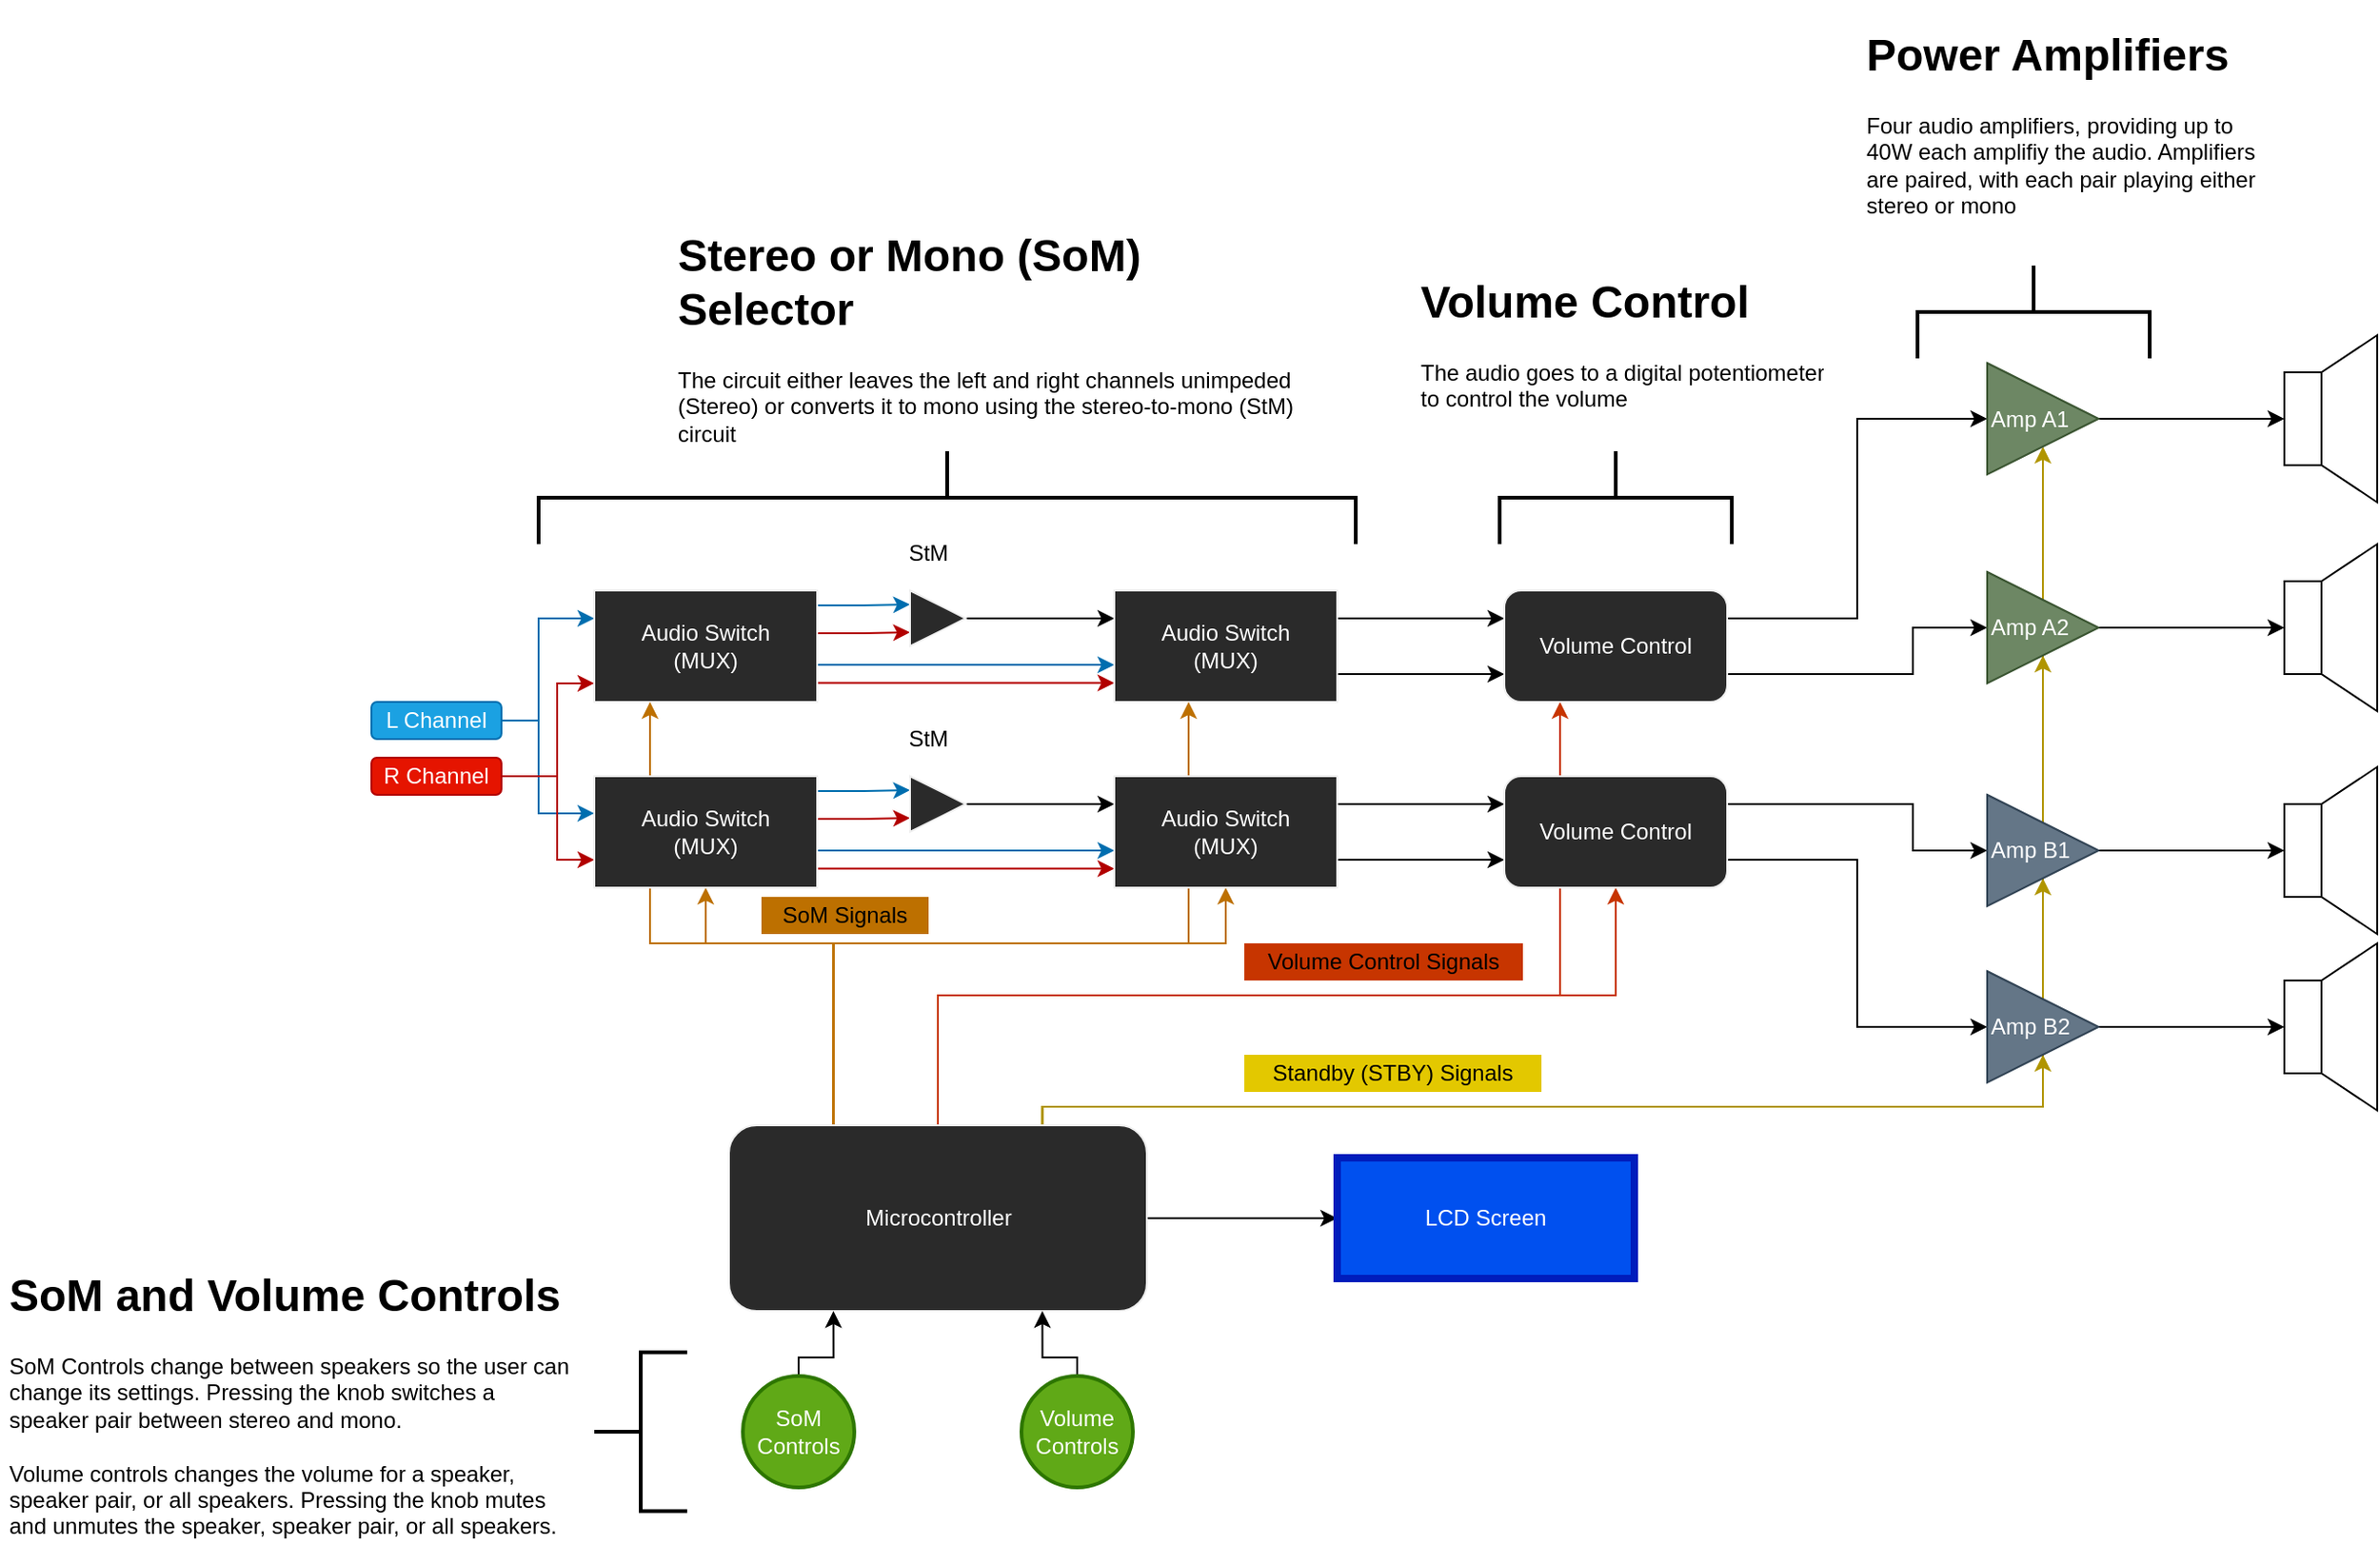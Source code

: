 <mxfile version="14.6.13" type="device"><diagram id="VI6DD9p-tJ2LLqrLLaQO" name="Audio Amplifier"><mxGraphModel dx="2031" dy="1174" grid="1" gridSize="10" guides="1" tooltips="1" connect="1" arrows="1" fold="1" page="1" pageScale="1" pageWidth="1400" pageHeight="850" math="0" shadow="0"><root><mxCell id="0"/><mxCell id="1" parent="0"/><mxCell id="dY2fCYmzdXgz4yV1e9qg-12" style="edgeStyle=orthogonalEdgeStyle;rounded=0;orthogonalLoop=1;jettySize=auto;html=1;exitX=0.75;exitY=0;exitDx=0;exitDy=0;entryX=0.5;entryY=1;entryDx=0;entryDy=0;fillColor=#e3c800;strokeColor=#B09500;" edge="1" parent="1" source="_qhC4NTUBUiG4PAc8ynP-38" target="_qhC4NTUBUiG4PAc8ynP-77"><mxGeometry relative="1" as="geometry"><Array as="points"><mxPoint x="581" y="601"/><mxPoint x="1120" y="601"/></Array></mxGeometry></mxCell><mxCell id="dY2fCYmzdXgz4yV1e9qg-13" style="edgeStyle=orthogonalEdgeStyle;rounded=0;orthogonalLoop=1;jettySize=auto;html=1;exitX=0.75;exitY=0;exitDx=0;exitDy=0;fillColor=#e3c800;strokeColor=#B09500;" edge="1" parent="1" source="_qhC4NTUBUiG4PAc8ynP-38" target="_qhC4NTUBUiG4PAc8ynP-76"><mxGeometry relative="1" as="geometry"><Array as="points"><mxPoint x="581" y="601"/><mxPoint x="1120" y="601"/></Array></mxGeometry></mxCell><mxCell id="dY2fCYmzdXgz4yV1e9qg-14" style="edgeStyle=orthogonalEdgeStyle;rounded=0;orthogonalLoop=1;jettySize=auto;html=1;exitX=0.75;exitY=0;exitDx=0;exitDy=0;fillColor=#e3c800;strokeColor=#B09500;" edge="1" parent="1" source="_qhC4NTUBUiG4PAc8ynP-38" target="_qhC4NTUBUiG4PAc8ynP-75"><mxGeometry relative="1" as="geometry"><Array as="points"><mxPoint x="581" y="601"/><mxPoint x="1120" y="601"/></Array></mxGeometry></mxCell><mxCell id="_qhC4NTUBUiG4PAc8ynP-6" style="edgeStyle=orthogonalEdgeStyle;rounded=0;orthogonalLoop=1;jettySize=auto;html=1;exitX=1;exitY=0.5;exitDx=0;exitDy=0;fillColor=#1ba1e2;strokeColor=#006EAF;entryX=0;entryY=0.25;entryDx=0;entryDy=0;" parent="1" source="_qhC4NTUBUiG4PAc8ynP-1" target="_qhC4NTUBUiG4PAc8ynP-4" edge="1"><mxGeometry relative="1" as="geometry"><mxPoint x="337" y="338" as="targetPoint"/><Array as="points"><mxPoint x="310" y="393"/><mxPoint x="310" y="338"/></Array></mxGeometry></mxCell><mxCell id="_qhC4NTUBUiG4PAc8ynP-7" style="edgeStyle=orthogonalEdgeStyle;rounded=0;orthogonalLoop=1;jettySize=auto;html=1;entryX=0;entryY=0.333;entryDx=0;entryDy=0;fillColor=#1ba1e2;strokeColor=#006EAF;entryPerimeter=0;" parent="1" source="_qhC4NTUBUiG4PAc8ynP-1" edge="1"><mxGeometry relative="1" as="geometry"><mxPoint x="340" y="442.98" as="targetPoint"/><Array as="points"><mxPoint x="310" y="393"/><mxPoint x="310" y="443"/></Array></mxGeometry></mxCell><mxCell id="_qhC4NTUBUiG4PAc8ynP-1" value="L Channel" style="text;html=1;align=center;verticalAlign=middle;whiteSpace=wrap;rounded=1;fillColor=#1ba1e2;strokeColor=#006EAF;fontColor=#ffffff;" parent="1" vertex="1"><mxGeometry x="220" y="383" width="70" height="20" as="geometry"/></mxCell><mxCell id="_qhC4NTUBUiG4PAc8ynP-8" style="edgeStyle=orthogonalEdgeStyle;rounded=0;orthogonalLoop=1;jettySize=auto;html=1;exitX=1;exitY=0.5;exitDx=0;exitDy=0;entryX=0;entryY=0.833;entryDx=0;entryDy=0;entryPerimeter=0;fillColor=#e51400;strokeColor=#B20000;" parent="1" source="_qhC4NTUBUiG4PAc8ynP-2" target="_qhC4NTUBUiG4PAc8ynP-4" edge="1"><mxGeometry relative="1" as="geometry"><Array as="points"><mxPoint x="320" y="423"/><mxPoint x="320" y="373"/></Array></mxGeometry></mxCell><mxCell id="_qhC4NTUBUiG4PAc8ynP-9" style="edgeStyle=orthogonalEdgeStyle;rounded=0;orthogonalLoop=1;jettySize=auto;html=1;entryX=0;entryY=0.75;entryDx=0;entryDy=0;fillColor=#e51400;strokeColor=#B20000;" parent="1" source="_qhC4NTUBUiG4PAc8ynP-2" edge="1"><mxGeometry relative="1" as="geometry"><mxPoint x="340" y="468" as="targetPoint"/><Array as="points"><mxPoint x="320" y="423"/><mxPoint x="320" y="468"/></Array></mxGeometry></mxCell><mxCell id="_qhC4NTUBUiG4PAc8ynP-2" value="R Channel" style="text;html=1;align=center;verticalAlign=middle;whiteSpace=wrap;rounded=1;fillColor=#e51400;strokeColor=#B20000;fontColor=#ffffff;" parent="1" vertex="1"><mxGeometry x="220" y="413" width="70" height="20" as="geometry"/></mxCell><mxCell id="_qhC4NTUBUiG4PAc8ynP-20" style="edgeStyle=orthogonalEdgeStyle;rounded=0;orthogonalLoop=1;jettySize=auto;html=1;exitX=1;exitY=0.5;exitDx=0;exitDy=0;entryX=0;entryY=0.75;entryDx=0;entryDy=0;fillColor=#e51400;strokeColor=#B20000;" parent="1" source="_qhC4NTUBUiG4PAc8ynP-4" target="_qhC4NTUBUiG4PAc8ynP-10" edge="1"><mxGeometry relative="1" as="geometry"><Array as="points"><mxPoint x="460" y="346"/><mxPoint x="485" y="346"/></Array></mxGeometry></mxCell><mxCell id="_qhC4NTUBUiG4PAc8ynP-21" style="edgeStyle=orthogonalEdgeStyle;rounded=0;orthogonalLoop=1;jettySize=auto;html=1;exitX=1;exitY=0.25;exitDx=0;exitDy=0;entryX=0;entryY=0.25;entryDx=0;entryDy=0;fillColor=#1ba1e2;strokeColor=#006EAF;" parent="1" source="_qhC4NTUBUiG4PAc8ynP-4" target="_qhC4NTUBUiG4PAc8ynP-10" edge="1"><mxGeometry relative="1" as="geometry"><Array as="points"><mxPoint x="460" y="331"/><mxPoint x="485" y="331"/></Array></mxGeometry></mxCell><mxCell id="_qhC4NTUBUiG4PAc8ynP-25" style="edgeStyle=orthogonalEdgeStyle;rounded=0;orthogonalLoop=1;jettySize=auto;html=1;exitX=1;exitY=0.5;exitDx=0;exitDy=0;entryX=0;entryY=0.667;entryDx=0;entryDy=0;entryPerimeter=0;fillColor=#1ba1e2;strokeColor=#006EAF;" parent="1" source="_qhC4NTUBUiG4PAc8ynP-4" target="_qhC4NTUBUiG4PAc8ynP-11" edge="1"><mxGeometry relative="1" as="geometry"><Array as="points"><mxPoint x="460" y="363"/></Array></mxGeometry></mxCell><mxCell id="_qhC4NTUBUiG4PAc8ynP-26" style="edgeStyle=orthogonalEdgeStyle;rounded=0;orthogonalLoop=1;jettySize=auto;html=1;entryX=-0.008;entryY=0.83;entryDx=0;entryDy=0;entryPerimeter=0;fillColor=#e51400;strokeColor=#B20000;" parent="1" source="_qhC4NTUBUiG4PAc8ynP-4" target="_qhC4NTUBUiG4PAc8ynP-11" edge="1"><mxGeometry relative="1" as="geometry"><Array as="points"><mxPoint x="620" y="373"/></Array></mxGeometry></mxCell><mxCell id="_qhC4NTUBUiG4PAc8ynP-4" value="&lt;font color=&quot;#ffffff&quot;&gt;Audio Switch &lt;br&gt;(MUX)&lt;/font&gt;" style="rounded=0;whiteSpace=wrap;html=1;strokeColor=#f0f0f0;fillColor=#2a2a2a;" parent="1" vertex="1"><mxGeometry x="340" y="323" width="120" height="60" as="geometry"/></mxCell><mxCell id="_qhC4NTUBUiG4PAc8ynP-23" style="edgeStyle=orthogonalEdgeStyle;rounded=0;orthogonalLoop=1;jettySize=auto;html=1;exitX=1;exitY=0.5;exitDx=0;exitDy=0;entryX=0;entryY=0.25;entryDx=0;entryDy=0;" parent="1" source="_qhC4NTUBUiG4PAc8ynP-10" target="_qhC4NTUBUiG4PAc8ynP-11" edge="1"><mxGeometry relative="1" as="geometry"/></mxCell><mxCell id="_qhC4NTUBUiG4PAc8ynP-10" value="" style="triangle;whiteSpace=wrap;html=1;rounded=0;strokeColor=#f0f0f0;fillColor=#2a2a2a;" parent="1" vertex="1"><mxGeometry x="510" y="323" width="30" height="30" as="geometry"/></mxCell><mxCell id="_qhC4NTUBUiG4PAc8ynP-71" style="edgeStyle=orthogonalEdgeStyle;rounded=0;orthogonalLoop=1;jettySize=auto;html=1;exitX=1;exitY=0.25;exitDx=0;exitDy=0;entryX=0;entryY=0.25;entryDx=0;entryDy=0;fontColor=#FFFFFF;" parent="1" source="_qhC4NTUBUiG4PAc8ynP-11" target="_qhC4NTUBUiG4PAc8ynP-67" edge="1"><mxGeometry relative="1" as="geometry"/></mxCell><mxCell id="_qhC4NTUBUiG4PAc8ynP-72" style="edgeStyle=orthogonalEdgeStyle;rounded=0;orthogonalLoop=1;jettySize=auto;html=1;exitX=1;exitY=0.75;exitDx=0;exitDy=0;entryX=0;entryY=0.75;entryDx=0;entryDy=0;fontColor=#FFFFFF;" parent="1" source="_qhC4NTUBUiG4PAc8ynP-11" target="_qhC4NTUBUiG4PAc8ynP-67" edge="1"><mxGeometry relative="1" as="geometry"/></mxCell><mxCell id="_qhC4NTUBUiG4PAc8ynP-11" value="&lt;font color=&quot;#ffffff&quot;&gt;Audio Switch &lt;br&gt;(MUX)&lt;/font&gt;" style="rounded=0;whiteSpace=wrap;html=1;strokeColor=#f0f0f0;fillColor=#2a2a2a;" parent="1" vertex="1"><mxGeometry x="620" y="323" width="120" height="60" as="geometry"/></mxCell><mxCell id="_qhC4NTUBUiG4PAc8ynP-27" style="edgeStyle=orthogonalEdgeStyle;rounded=0;orthogonalLoop=1;jettySize=auto;html=1;exitX=1;exitY=0.5;exitDx=0;exitDy=0;entryX=0;entryY=0.75;entryDx=0;entryDy=0;fillColor=#e51400;strokeColor=#B20000;" parent="1" source="_qhC4NTUBUiG4PAc8ynP-31" target="_qhC4NTUBUiG4PAc8ynP-33" edge="1"><mxGeometry relative="1" as="geometry"><Array as="points"><mxPoint x="460" y="446"/><mxPoint x="485" y="446"/></Array></mxGeometry></mxCell><mxCell id="_qhC4NTUBUiG4PAc8ynP-28" style="edgeStyle=orthogonalEdgeStyle;rounded=0;orthogonalLoop=1;jettySize=auto;html=1;exitX=1;exitY=0.25;exitDx=0;exitDy=0;entryX=0;entryY=0.25;entryDx=0;entryDy=0;fillColor=#1ba1e2;strokeColor=#006EAF;" parent="1" source="_qhC4NTUBUiG4PAc8ynP-31" target="_qhC4NTUBUiG4PAc8ynP-33" edge="1"><mxGeometry relative="1" as="geometry"><Array as="points"><mxPoint x="460" y="431"/><mxPoint x="485" y="431"/></Array></mxGeometry></mxCell><mxCell id="_qhC4NTUBUiG4PAc8ynP-29" style="edgeStyle=orthogonalEdgeStyle;rounded=0;orthogonalLoop=1;jettySize=auto;html=1;exitX=1;exitY=0.5;exitDx=0;exitDy=0;entryX=0;entryY=0.667;entryDx=0;entryDy=0;entryPerimeter=0;fillColor=#1ba1e2;strokeColor=#006EAF;" parent="1" source="_qhC4NTUBUiG4PAc8ynP-31" target="_qhC4NTUBUiG4PAc8ynP-34" edge="1"><mxGeometry relative="1" as="geometry"><Array as="points"><mxPoint x="460" y="463"/></Array></mxGeometry></mxCell><mxCell id="_qhC4NTUBUiG4PAc8ynP-30" style="edgeStyle=orthogonalEdgeStyle;rounded=0;orthogonalLoop=1;jettySize=auto;html=1;entryX=-0.008;entryY=0.83;entryDx=0;entryDy=0;entryPerimeter=0;fillColor=#e51400;strokeColor=#B20000;" parent="1" source="_qhC4NTUBUiG4PAc8ynP-31" target="_qhC4NTUBUiG4PAc8ynP-34" edge="1"><mxGeometry relative="1" as="geometry"><Array as="points"><mxPoint x="620" y="473"/></Array></mxGeometry></mxCell><mxCell id="_qhC4NTUBUiG4PAc8ynP-32" style="edgeStyle=orthogonalEdgeStyle;rounded=0;orthogonalLoop=1;jettySize=auto;html=1;exitX=1;exitY=0.5;exitDx=0;exitDy=0;entryX=0;entryY=0.25;entryDx=0;entryDy=0;" parent="1" source="_qhC4NTUBUiG4PAc8ynP-33" target="_qhC4NTUBUiG4PAc8ynP-34" edge="1"><mxGeometry relative="1" as="geometry"/></mxCell><mxCell id="_qhC4NTUBUiG4PAc8ynP-33" value="" style="triangle;whiteSpace=wrap;html=1;rounded=0;strokeColor=#f0f0f0;fillColor=#2a2a2a;" parent="1" vertex="1"><mxGeometry x="510" y="423" width="30" height="30" as="geometry"/></mxCell><mxCell id="_qhC4NTUBUiG4PAc8ynP-36" value="StM" style="text;html=1;strokeColor=none;fillColor=none;align=center;verticalAlign=middle;whiteSpace=wrap;rounded=0;" parent="1" vertex="1"><mxGeometry x="500" y="393" width="40" height="20" as="geometry"/></mxCell><mxCell id="_qhC4NTUBUiG4PAc8ynP-37" value="StM" style="text;html=1;strokeColor=none;fillColor=none;align=center;verticalAlign=middle;whiteSpace=wrap;rounded=0;" parent="1" vertex="1"><mxGeometry x="500" y="293" width="40" height="20" as="geometry"/></mxCell><mxCell id="_qhC4NTUBUiG4PAc8ynP-40" style="edgeStyle=orthogonalEdgeStyle;rounded=0;orthogonalLoop=1;jettySize=auto;html=1;exitX=0.25;exitY=0;exitDx=0;exitDy=0;entryX=0.5;entryY=1;entryDx=0;entryDy=0;fillColor=#f0a30a;strokeColor=#BD7000;" parent="1" source="_qhC4NTUBUiG4PAc8ynP-38" target="_qhC4NTUBUiG4PAc8ynP-31" edge="1"><mxGeometry relative="1" as="geometry"><Array as="points"><mxPoint x="469" y="513"/><mxPoint x="400" y="513"/></Array></mxGeometry></mxCell><mxCell id="_qhC4NTUBUiG4PAc8ynP-41" style="edgeStyle=orthogonalEdgeStyle;rounded=0;orthogonalLoop=1;jettySize=auto;html=1;exitX=0.25;exitY=0;exitDx=0;exitDy=0;entryX=0.5;entryY=1;entryDx=0;entryDy=0;fillColor=#f0a30a;strokeColor=#BD7000;" parent="1" source="_qhC4NTUBUiG4PAc8ynP-38" target="_qhC4NTUBUiG4PAc8ynP-34" edge="1"><mxGeometry relative="1" as="geometry"><Array as="points"><mxPoint x="469" y="513"/><mxPoint x="680" y="513"/></Array></mxGeometry></mxCell><mxCell id="_qhC4NTUBUiG4PAc8ynP-42" style="edgeStyle=orthogonalEdgeStyle;rounded=0;orthogonalLoop=1;jettySize=auto;html=1;exitX=0.25;exitY=0;exitDx=0;exitDy=0;fillColor=#f0a30a;strokeColor=#BD7000;" parent="1" source="_qhC4NTUBUiG4PAc8ynP-38" edge="1"><mxGeometry relative="1" as="geometry"><mxPoint x="370" y="383" as="targetPoint"/><Array as="points"><mxPoint x="469" y="513"/><mxPoint x="370" y="513"/><mxPoint x="370" y="383"/></Array></mxGeometry></mxCell><mxCell id="_qhC4NTUBUiG4PAc8ynP-43" style="edgeStyle=orthogonalEdgeStyle;rounded=0;orthogonalLoop=1;jettySize=auto;html=1;exitX=0.25;exitY=0;exitDx=0;exitDy=0;fillColor=#f0a30a;strokeColor=#BD7000;" parent="1" source="_qhC4NTUBUiG4PAc8ynP-38" edge="1"><mxGeometry relative="1" as="geometry"><mxPoint x="660" y="383" as="targetPoint"/><Array as="points"><mxPoint x="469" y="513"/><mxPoint x="660" y="513"/></Array></mxGeometry></mxCell><mxCell id="_qhC4NTUBUiG4PAc8ynP-109" style="edgeStyle=orthogonalEdgeStyle;rounded=0;orthogonalLoop=1;jettySize=auto;html=1;exitX=1;exitY=0.5;exitDx=0;exitDy=0;entryX=0;entryY=0.5;entryDx=0;entryDy=0;fontColor=#FFFFFF;" parent="1" source="_qhC4NTUBUiG4PAc8ynP-38" target="_qhC4NTUBUiG4PAc8ynP-108" edge="1"><mxGeometry relative="1" as="geometry"/></mxCell><mxCell id="dY2fCYmzdXgz4yV1e9qg-8" style="edgeStyle=orthogonalEdgeStyle;rounded=0;orthogonalLoop=1;jettySize=auto;html=1;exitX=0.75;exitY=0;exitDx=0;exitDy=0;entryX=0.5;entryY=1;entryDx=0;entryDy=0;fillColor=#e3c800;strokeColor=#B09500;" edge="1" parent="1" source="_qhC4NTUBUiG4PAc8ynP-38" target="_qhC4NTUBUiG4PAc8ynP-78"><mxGeometry relative="1" as="geometry"><Array as="points"><mxPoint x="581" y="601"/><mxPoint x="1120" y="601"/></Array></mxGeometry></mxCell><mxCell id="dY2fCYmzdXgz4yV1e9qg-16" style="edgeStyle=orthogonalEdgeStyle;rounded=0;orthogonalLoop=1;jettySize=auto;html=1;exitX=0.5;exitY=0;exitDx=0;exitDy=0;entryX=0.25;entryY=1;entryDx=0;entryDy=0;fillColor=#fa6800;strokeColor=#C73500;" edge="1" parent="1" source="_qhC4NTUBUiG4PAc8ynP-38" target="_qhC4NTUBUiG4PAc8ynP-67"><mxGeometry relative="1" as="geometry"><Array as="points"><mxPoint x="525" y="541"/><mxPoint x="860" y="541"/></Array></mxGeometry></mxCell><mxCell id="dY2fCYmzdXgz4yV1e9qg-17" style="edgeStyle=orthogonalEdgeStyle;rounded=0;orthogonalLoop=1;jettySize=auto;html=1;exitX=0.5;exitY=0;exitDx=0;exitDy=0;entryX=0.5;entryY=1;entryDx=0;entryDy=0;fillColor=#fa6800;strokeColor=#C73500;" edge="1" parent="1" source="_qhC4NTUBUiG4PAc8ynP-38" target="_qhC4NTUBUiG4PAc8ynP-45"><mxGeometry relative="1" as="geometry"><Array as="points"><mxPoint x="525" y="541"/><mxPoint x="890" y="541"/></Array></mxGeometry></mxCell><mxCell id="_qhC4NTUBUiG4PAc8ynP-38" value="&lt;font color=&quot;#ffffff&quot;&gt;Microcontroller&lt;/font&gt;" style="rounded=1;whiteSpace=wrap;html=1;strokeColor=#f0f0f0;fillColor=#2a2a2a;" parent="1" vertex="1"><mxGeometry x="412.5" y="611" width="225" height="100" as="geometry"/></mxCell><mxCell id="_qhC4NTUBUiG4PAc8ynP-31" value="&lt;font color=&quot;#ffffff&quot;&gt;Audio Switch &lt;br&gt;(MUX)&lt;/font&gt;" style="rounded=0;whiteSpace=wrap;html=1;strokeColor=#f0f0f0;fillColor=#2a2a2a;" parent="1" vertex="1"><mxGeometry x="340" y="423" width="120" height="60" as="geometry"/></mxCell><mxCell id="_qhC4NTUBUiG4PAc8ynP-73" style="edgeStyle=orthogonalEdgeStyle;rounded=0;orthogonalLoop=1;jettySize=auto;html=1;exitX=1;exitY=0.25;exitDx=0;exitDy=0;entryX=0;entryY=0.25;entryDx=0;entryDy=0;fontColor=#FFFFFF;" parent="1" source="_qhC4NTUBUiG4PAc8ynP-34" target="_qhC4NTUBUiG4PAc8ynP-45" edge="1"><mxGeometry relative="1" as="geometry"/></mxCell><mxCell id="_qhC4NTUBUiG4PAc8ynP-74" style="edgeStyle=orthogonalEdgeStyle;rounded=0;orthogonalLoop=1;jettySize=auto;html=1;exitX=1;exitY=0.75;exitDx=0;exitDy=0;entryX=0;entryY=0.75;entryDx=0;entryDy=0;fontColor=#FFFFFF;" parent="1" source="_qhC4NTUBUiG4PAc8ynP-34" target="_qhC4NTUBUiG4PAc8ynP-45" edge="1"><mxGeometry relative="1" as="geometry"/></mxCell><mxCell id="_qhC4NTUBUiG4PAc8ynP-34" value="&lt;font color=&quot;#ffffff&quot;&gt;Audio Switch &lt;br&gt;(MUX)&lt;/font&gt;" style="rounded=0;whiteSpace=wrap;html=1;strokeColor=#f0f0f0;fillColor=#2a2a2a;" parent="1" vertex="1"><mxGeometry x="620" y="423" width="120" height="60" as="geometry"/></mxCell><mxCell id="_qhC4NTUBUiG4PAc8ynP-44" value="SoM Signals" style="text;html=1;align=center;verticalAlign=middle;whiteSpace=wrap;rounded=0;fontColor=#000000;fillColor=#BD7000;" parent="1" vertex="1"><mxGeometry x="430" y="488" width="90" height="20" as="geometry"/></mxCell><mxCell id="_qhC4NTUBUiG4PAc8ynP-82" style="edgeStyle=orthogonalEdgeStyle;rounded=0;orthogonalLoop=1;jettySize=auto;html=1;exitX=1;exitY=0.75;exitDx=0;exitDy=0;entryX=0;entryY=0.5;entryDx=0;entryDy=0;fontColor=#C73500;" parent="1" source="_qhC4NTUBUiG4PAc8ynP-45" target="_qhC4NTUBUiG4PAc8ynP-78" edge="1"><mxGeometry relative="1" as="geometry"><Array as="points"><mxPoint x="1020" y="468"/><mxPoint x="1020" y="558"/></Array></mxGeometry></mxCell><mxCell id="dY2fCYmzdXgz4yV1e9qg-11" style="edgeStyle=orthogonalEdgeStyle;rounded=0;orthogonalLoop=1;jettySize=auto;html=1;exitX=1;exitY=0.25;exitDx=0;exitDy=0;entryX=0;entryY=0.5;entryDx=0;entryDy=0;" edge="1" parent="1" source="_qhC4NTUBUiG4PAc8ynP-45" target="_qhC4NTUBUiG4PAc8ynP-77"><mxGeometry relative="1" as="geometry"><Array as="points"><mxPoint x="1050" y="438"/><mxPoint x="1050" y="463"/></Array></mxGeometry></mxCell><mxCell id="_qhC4NTUBUiG4PAc8ynP-45" value="&lt;font color=&quot;#ffffff&quot;&gt;Volume Control&lt;/font&gt;" style="rounded=1;whiteSpace=wrap;html=1;fontColor=#BD7000;strokeColor=#f0f0f0;fillColor=#2a2a2a;" parent="1" vertex="1"><mxGeometry x="830" y="423" width="120" height="60" as="geometry"/></mxCell><mxCell id="_qhC4NTUBUiG4PAc8ynP-66" value="Volume Control Signals" style="text;html=1;align=center;verticalAlign=middle;whiteSpace=wrap;rounded=0;fontColor=#000000;fillColor=#C73500;" parent="1" vertex="1"><mxGeometry x="690" y="513" width="150" height="20" as="geometry"/></mxCell><mxCell id="_qhC4NTUBUiG4PAc8ynP-79" style="edgeStyle=orthogonalEdgeStyle;rounded=0;orthogonalLoop=1;jettySize=auto;html=1;exitX=1;exitY=0.25;exitDx=0;exitDy=0;entryX=0;entryY=0.5;entryDx=0;entryDy=0;fontColor=#C73500;" parent="1" source="_qhC4NTUBUiG4PAc8ynP-67" target="_qhC4NTUBUiG4PAc8ynP-75" edge="1"><mxGeometry relative="1" as="geometry"/></mxCell><mxCell id="_qhC4NTUBUiG4PAc8ynP-80" style="edgeStyle=orthogonalEdgeStyle;rounded=0;orthogonalLoop=1;jettySize=auto;html=1;exitX=1;exitY=0.75;exitDx=0;exitDy=0;entryX=0;entryY=0.5;entryDx=0;entryDy=0;fontColor=#C73500;" parent="1" source="_qhC4NTUBUiG4PAc8ynP-67" target="_qhC4NTUBUiG4PAc8ynP-76" edge="1"><mxGeometry relative="1" as="geometry"><Array as="points"><mxPoint x="1050" y="368"/><mxPoint x="1050" y="343"/></Array></mxGeometry></mxCell><mxCell id="_qhC4NTUBUiG4PAc8ynP-67" value="&lt;font color=&quot;#ffffff&quot;&gt;Volume Control&lt;/font&gt;" style="rounded=1;whiteSpace=wrap;html=1;fontColor=#BD7000;strokeColor=#f0f0f0;fillColor=#2a2a2a;" parent="1" vertex="1"><mxGeometry x="830" y="323" width="120" height="60" as="geometry"/></mxCell><mxCell id="_qhC4NTUBUiG4PAc8ynP-92" style="edgeStyle=orthogonalEdgeStyle;rounded=0;orthogonalLoop=1;jettySize=auto;html=1;exitX=1;exitY=0.5;exitDx=0;exitDy=0;entryX=0;entryY=0.5;entryDx=0;entryDy=0;fontColor=#FFFFFF;" parent="1" source="_qhC4NTUBUiG4PAc8ynP-75" target="_qhC4NTUBUiG4PAc8ynP-86" edge="1"><mxGeometry relative="1" as="geometry"/></mxCell><mxCell id="_qhC4NTUBUiG4PAc8ynP-75" value="Amp A1" style="triangle;whiteSpace=wrap;html=1;rounded=0;fontColor=#ffffff;strokeColor=#3A5431;fillColor=#6d8764;align=left;" parent="1" vertex="1"><mxGeometry x="1090" y="200.5" width="60" height="60" as="geometry"/></mxCell><mxCell id="_qhC4NTUBUiG4PAc8ynP-93" style="edgeStyle=orthogonalEdgeStyle;rounded=0;orthogonalLoop=1;jettySize=auto;html=1;exitX=1;exitY=0.5;exitDx=0;exitDy=0;entryX=0;entryY=0.5;entryDx=0;entryDy=0;fontColor=#FFFFFF;" parent="1" source="_qhC4NTUBUiG4PAc8ynP-76" target="_qhC4NTUBUiG4PAc8ynP-90" edge="1"><mxGeometry relative="1" as="geometry"/></mxCell><mxCell id="_qhC4NTUBUiG4PAc8ynP-76" value="Amp A2" style="triangle;whiteSpace=wrap;html=1;rounded=0;fontColor=#ffffff;strokeColor=#3A5431;fillColor=#6d8764;align=left;" parent="1" vertex="1"><mxGeometry x="1090" y="313" width="60" height="60" as="geometry"/></mxCell><mxCell id="_qhC4NTUBUiG4PAc8ynP-97" style="edgeStyle=orthogonalEdgeStyle;rounded=0;orthogonalLoop=1;jettySize=auto;html=1;exitX=1;exitY=0.5;exitDx=0;exitDy=0;entryX=0;entryY=0.5;entryDx=0;entryDy=0;fontColor=#FFFFFF;" parent="1" source="_qhC4NTUBUiG4PAc8ynP-77" target="_qhC4NTUBUiG4PAc8ynP-95" edge="1"><mxGeometry relative="1" as="geometry"/></mxCell><mxCell id="_qhC4NTUBUiG4PAc8ynP-77" value="Amp B1" style="triangle;whiteSpace=wrap;html=1;rounded=0;fontColor=#ffffff;strokeColor=#314354;fillColor=#647687;align=left;" parent="1" vertex="1"><mxGeometry x="1090" y="433" width="60" height="60" as="geometry"/></mxCell><mxCell id="_qhC4NTUBUiG4PAc8ynP-100" style="edgeStyle=orthogonalEdgeStyle;rounded=0;orthogonalLoop=1;jettySize=auto;html=1;exitX=1;exitY=0.5;exitDx=0;exitDy=0;entryX=0;entryY=0.5;entryDx=0;entryDy=0;fontColor=#FFFFFF;" parent="1" source="_qhC4NTUBUiG4PAc8ynP-78" target="_qhC4NTUBUiG4PAc8ynP-99" edge="1"><mxGeometry relative="1" as="geometry"/></mxCell><mxCell id="_qhC4NTUBUiG4PAc8ynP-78" value="Amp B2" style="triangle;whiteSpace=wrap;html=1;rounded=0;fontColor=#ffffff;strokeColor=#314354;fillColor=#647687;align=left;" parent="1" vertex="1"><mxGeometry x="1090" y="528" width="60" height="60" as="geometry"/></mxCell><mxCell id="_qhC4NTUBUiG4PAc8ynP-85" value="" style="shape=trapezoid;perimeter=trapezoidPerimeter;whiteSpace=wrap;html=1;fixedSize=1;rounded=0;align=left;rotation=-90;" parent="1" vertex="1"><mxGeometry x="1240" y="215.5" width="90" height="30" as="geometry"/></mxCell><mxCell id="_qhC4NTUBUiG4PAc8ynP-86" value="" style="rounded=0;whiteSpace=wrap;html=1;align=left;" parent="1" vertex="1"><mxGeometry x="1250" y="205.5" width="20" height="50" as="geometry"/></mxCell><mxCell id="_qhC4NTUBUiG4PAc8ynP-89" value="" style="shape=trapezoid;perimeter=trapezoidPerimeter;whiteSpace=wrap;html=1;fixedSize=1;rounded=0;align=left;rotation=-90;" parent="1" vertex="1"><mxGeometry x="1240" y="328" width="90" height="30" as="geometry"/></mxCell><mxCell id="_qhC4NTUBUiG4PAc8ynP-90" value="" style="rounded=0;whiteSpace=wrap;html=1;align=left;" parent="1" vertex="1"><mxGeometry x="1250" y="318" width="20" height="50" as="geometry"/></mxCell><mxCell id="_qhC4NTUBUiG4PAc8ynP-94" value="" style="shape=trapezoid;perimeter=trapezoidPerimeter;whiteSpace=wrap;html=1;fixedSize=1;rounded=0;align=left;rotation=-90;" parent="1" vertex="1"><mxGeometry x="1240" y="448" width="90" height="30" as="geometry"/></mxCell><mxCell id="_qhC4NTUBUiG4PAc8ynP-95" value="" style="rounded=0;whiteSpace=wrap;html=1;align=left;" parent="1" vertex="1"><mxGeometry x="1250" y="438" width="20" height="50" as="geometry"/></mxCell><mxCell id="_qhC4NTUBUiG4PAc8ynP-98" value="" style="shape=trapezoid;perimeter=trapezoidPerimeter;whiteSpace=wrap;html=1;fixedSize=1;rounded=0;align=left;rotation=-90;" parent="1" vertex="1"><mxGeometry x="1240" y="543" width="90" height="30" as="geometry"/></mxCell><mxCell id="_qhC4NTUBUiG4PAc8ynP-99" value="" style="rounded=0;whiteSpace=wrap;html=1;align=left;" parent="1" vertex="1"><mxGeometry x="1250" y="533" width="20" height="50" as="geometry"/></mxCell><mxCell id="_qhC4NTUBUiG4PAc8ynP-108" value="LCD Screen" style="rounded=0;whiteSpace=wrap;html=1;fontColor=#ffffff;strokeColor=#001DBC;fillColor=#0050ef;align=center;strokeWidth=4;" parent="1" vertex="1"><mxGeometry x="740" y="628.5" width="160" height="65" as="geometry"/></mxCell><mxCell id="_qhC4NTUBUiG4PAc8ynP-112" style="edgeStyle=orthogonalEdgeStyle;rounded=0;orthogonalLoop=1;jettySize=auto;html=1;exitX=0.5;exitY=0;exitDx=0;exitDy=0;entryX=0.25;entryY=1;entryDx=0;entryDy=0;fontColor=#FFFFFF;" parent="1" source="_qhC4NTUBUiG4PAc8ynP-110" target="_qhC4NTUBUiG4PAc8ynP-38" edge="1"><mxGeometry relative="1" as="geometry"><Array as="points"><mxPoint x="450" y="736"/><mxPoint x="469" y="736"/></Array></mxGeometry></mxCell><mxCell id="_qhC4NTUBUiG4PAc8ynP-110" value="SoM&lt;br&gt;Controls" style="ellipse;whiteSpace=wrap;html=1;aspect=fixed;rounded=0;fontColor=#ffffff;strokeColor=#2D7600;strokeWidth=2;fillColor=#60a917;align=center;" parent="1" vertex="1"><mxGeometry x="420" y="746" width="60" height="60" as="geometry"/></mxCell><mxCell id="_qhC4NTUBUiG4PAc8ynP-115" style="edgeStyle=orthogonalEdgeStyle;rounded=0;orthogonalLoop=1;jettySize=auto;html=1;entryX=0.75;entryY=1;entryDx=0;entryDy=0;fontColor=#FFFFFF;" parent="1" source="_qhC4NTUBUiG4PAc8ynP-111" target="_qhC4NTUBUiG4PAc8ynP-38" edge="1"><mxGeometry relative="1" as="geometry"><Array as="points"><mxPoint x="600" y="736"/><mxPoint x="581" y="736"/></Array></mxGeometry></mxCell><mxCell id="_qhC4NTUBUiG4PAc8ynP-111" value="Volume&lt;br&gt;Controls" style="ellipse;whiteSpace=wrap;html=1;aspect=fixed;rounded=0;fontColor=#ffffff;strokeColor=#2D7600;strokeWidth=2;fillColor=#60a917;align=center;" parent="1" vertex="1"><mxGeometry x="570" y="746" width="60" height="60" as="geometry"/></mxCell><mxCell id="CHCxKPAszEesISPbAGdp-1" value="" style="strokeWidth=2;html=1;shape=mxgraph.flowchart.annotation_2;align=left;labelPosition=right;pointerEvents=1;fillColor=#2a2a2a;rotation=90;" parent="1" vertex="1"><mxGeometry x="505" y="53" width="50" height="440" as="geometry"/></mxCell><mxCell id="CHCxKPAszEesISPbAGdp-2" value="" style="strokeWidth=2;html=1;shape=mxgraph.flowchart.annotation_2;align=left;labelPosition=right;pointerEvents=1;fillColor=#2a2a2a;rotation=90;" parent="1" vertex="1"><mxGeometry x="865" y="210.5" width="50" height="125" as="geometry"/></mxCell><mxCell id="CHCxKPAszEesISPbAGdp-3" value="" style="strokeWidth=2;html=1;shape=mxgraph.flowchart.annotation_2;align=left;labelPosition=right;pointerEvents=1;fillColor=#2a2a2a;rotation=90;" parent="1" vertex="1"><mxGeometry x="1090" y="110.5" width="50" height="125" as="geometry"/></mxCell><mxCell id="CHCxKPAszEesISPbAGdp-5" value="&lt;h1&gt;Stereo or Mono (SoM) Selector&lt;/h1&gt;&lt;p&gt;The circuit either leaves the left and right channels unimpeded&lt;br&gt;(Stereo) or converts it to mono using the stereo-to-mono (StM)&lt;br&gt;circuit&amp;nbsp;&lt;/p&gt;" style="text;html=1;strokeColor=none;fillColor=none;spacing=5;spacingTop=-20;whiteSpace=wrap;overflow=hidden;rounded=0;" parent="1" vertex="1"><mxGeometry x="380" y="123" width="350" height="120" as="geometry"/></mxCell><mxCell id="CHCxKPAszEesISPbAGdp-6" value="&lt;h1&gt;Volume Control&lt;/h1&gt;&lt;p&gt;The audio goes to a digital potentiometer&lt;br&gt;to control the volume&lt;/p&gt;" style="text;html=1;strokeColor=none;fillColor=none;spacing=5;spacingTop=-20;whiteSpace=wrap;overflow=hidden;rounded=0;" parent="1" vertex="1"><mxGeometry x="780" y="148" width="240" height="120" as="geometry"/></mxCell><mxCell id="CHCxKPAszEesISPbAGdp-7" value="&lt;h1&gt;Power Amplifiers&lt;/h1&gt;&lt;p&gt;Four audio amplifiers, providing up to&lt;br&gt;40W each amplifiy the audio. Amplifiers are paired, with each pair playing either stereo or mono&lt;/p&gt;" style="text;html=1;strokeColor=none;fillColor=none;spacing=5;spacingTop=-20;whiteSpace=wrap;overflow=hidden;rounded=0;" parent="1" vertex="1"><mxGeometry x="1020" y="15" width="230" height="120" as="geometry"/></mxCell><mxCell id="CHCxKPAszEesISPbAGdp-9" value="" style="strokeWidth=2;html=1;shape=mxgraph.flowchart.annotation_2;align=left;labelPosition=right;pointerEvents=1;fillColor=#2a2a2a;rotation=0;" parent="1" vertex="1"><mxGeometry x="340" y="733.25" width="50" height="85.5" as="geometry"/></mxCell><mxCell id="CHCxKPAszEesISPbAGdp-10" value="&lt;h1&gt;SoM and Volume Controls&lt;/h1&gt;&lt;p&gt;SoM Controls change between speakers so the user can change its settings. Pressing the knob switches a speaker pair between stereo and mono.&lt;br&gt;&lt;br&gt;Volume controls changes the volume for a speaker, speaker pair, or all speakers. Pressing the knob mutes and unmutes the speaker, speaker pair, or all speakers.&lt;/p&gt;" style="text;html=1;strokeColor=none;fillColor=none;spacing=5;spacingTop=-20;whiteSpace=wrap;overflow=hidden;rounded=0;" parent="1" vertex="1"><mxGeometry x="20" y="683" width="310" height="153" as="geometry"/></mxCell><mxCell id="dY2fCYmzdXgz4yV1e9qg-18" value="Standby (STBY) Signals" style="text;html=1;fillColor=#e3c800;align=center;verticalAlign=middle;whiteSpace=wrap;rounded=0;fontColor=#000000;" vertex="1" parent="1"><mxGeometry x="690" y="573" width="160" height="20" as="geometry"/></mxCell></root></mxGraphModel></diagram></mxfile>